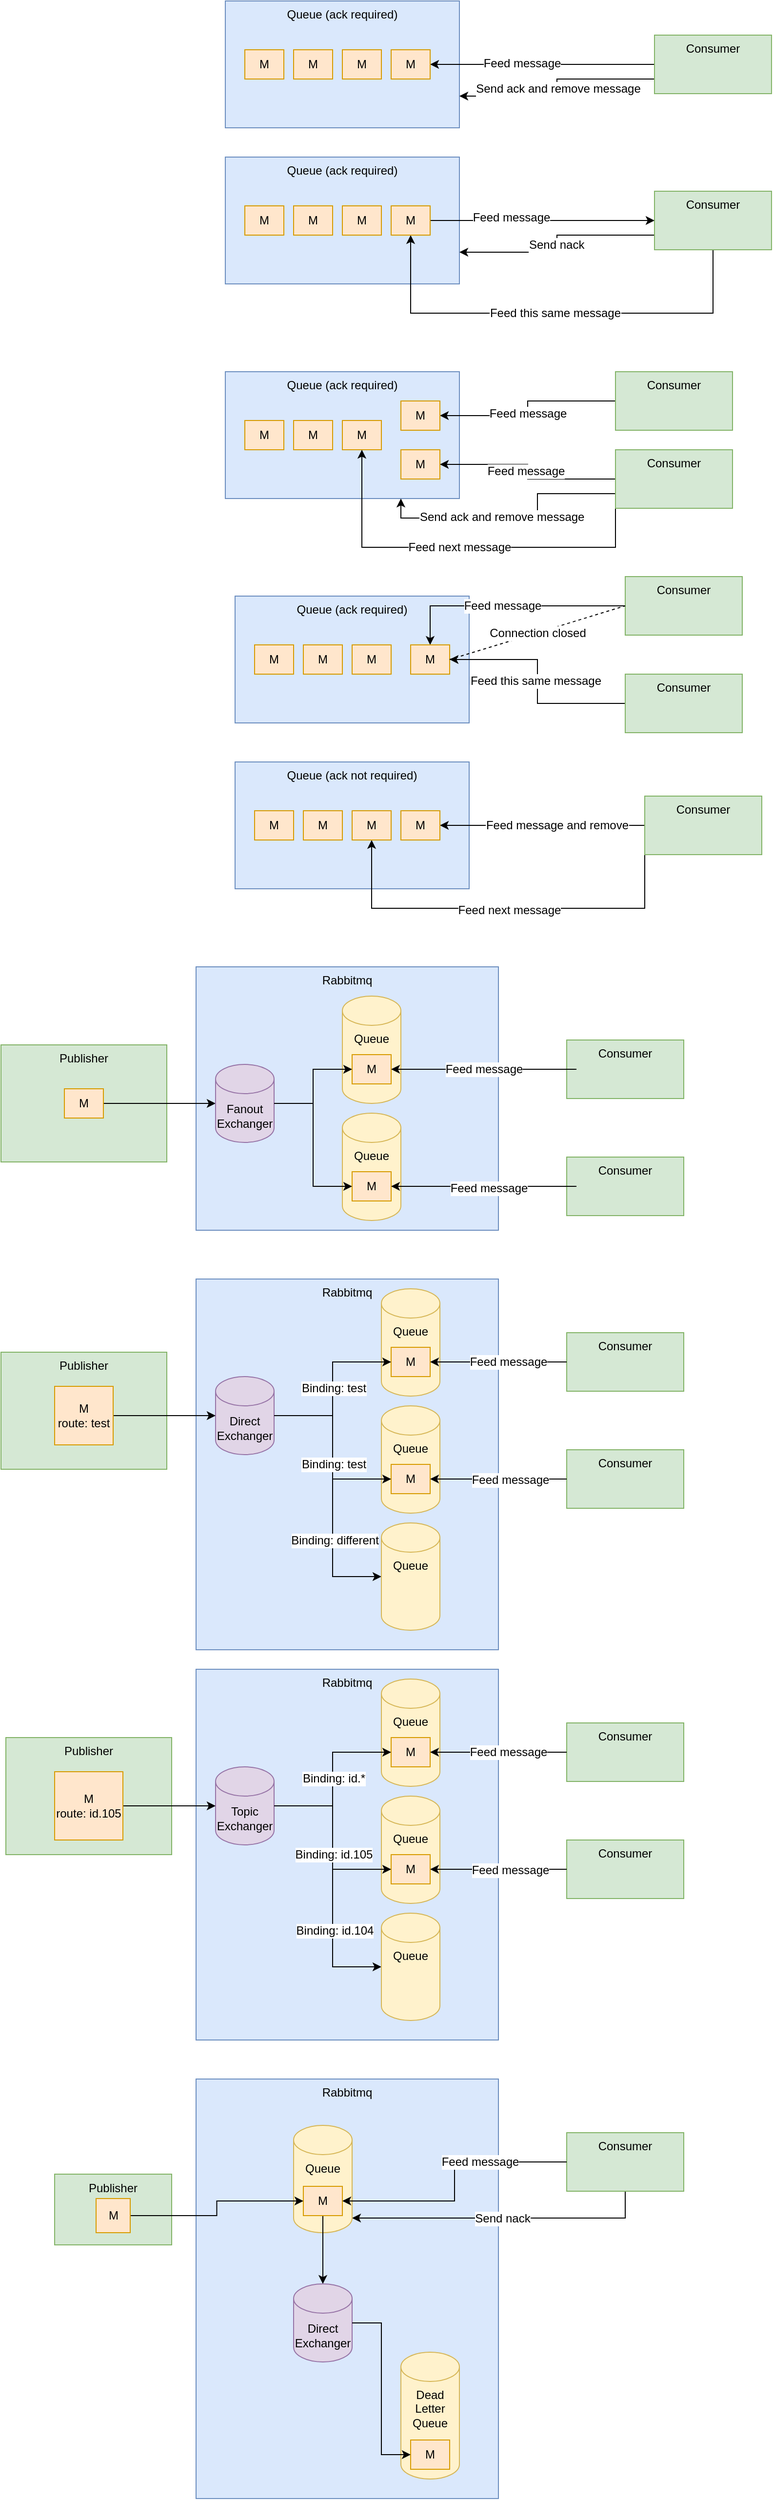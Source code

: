 <mxfile version="13.9.9" type="device"><diagram id="5FkTMjc-aPxwOxmciuyk" name="Page-1"><mxGraphModel dx="2026" dy="1464" grid="1" gridSize="10" guides="1" tooltips="1" connect="1" arrows="1" fold="1" page="1" pageScale="1" pageWidth="600" pageHeight="750" math="0" shadow="0"><root><mxCell id="0"/><mxCell id="1" parent="0"/><mxCell id="cjJmyE3ORphAdKJIZfNl-132" value="Publisher" style="rounded=0;whiteSpace=wrap;html=1;verticalAlign=top;fillColor=#d5e8d4;strokeColor=#82b366;" vertex="1" parent="1"><mxGeometry x="-210" y="810" width="170" height="120" as="geometry"/></mxCell><mxCell id="cjJmyE3ORphAdKJIZfNl-131" value="Publisher" style="rounded=0;whiteSpace=wrap;html=1;verticalAlign=top;fillColor=#d5e8d4;strokeColor=#82b366;" vertex="1" parent="1"><mxGeometry x="-210" y="1125" width="170" height="120" as="geometry"/></mxCell><mxCell id="cjJmyE3ORphAdKJIZfNl-130" value="Publisher" style="rounded=0;whiteSpace=wrap;html=1;verticalAlign=top;fillColor=#d5e8d4;strokeColor=#82b366;" vertex="1" parent="1"><mxGeometry x="-205" y="1520" width="170" height="120" as="geometry"/></mxCell><mxCell id="cjJmyE3ORphAdKJIZfNl-129" value="Publisher" style="rounded=0;whiteSpace=wrap;html=1;verticalAlign=top;fillColor=#d5e8d4;strokeColor=#82b366;" vertex="1" parent="1"><mxGeometry x="-155" y="1967.5" width="120" height="72.5" as="geometry"/></mxCell><mxCell id="WQiRzFokxwLg9mClhbha-1" value="Queue (ack required)" style="rounded=0;whiteSpace=wrap;html=1;verticalAlign=top;fillColor=#dae8fc;strokeColor=#6c8ebf;" parent="1" vertex="1"><mxGeometry x="20" y="120" width="240" height="130" as="geometry"/></mxCell><mxCell id="WQiRzFokxwLg9mClhbha-41" style="edgeStyle=orthogonalEdgeStyle;rounded=0;orthogonalLoop=1;jettySize=auto;html=1;exitX=0;exitY=0.5;exitDx=0;exitDy=0;" parent="1" source="WQiRzFokxwLg9mClhbha-2" target="WQiRzFokxwLg9mClhbha-8" edge="1"><mxGeometry relative="1" as="geometry"/></mxCell><mxCell id="WQiRzFokxwLg9mClhbha-43" value="&lt;font style=&quot;font-size: 12px&quot;&gt;Feed message&lt;/font&gt;" style="edgeLabel;html=1;align=center;verticalAlign=middle;resizable=0;points=[];" parent="WQiRzFokxwLg9mClhbha-41" vertex="1" connectable="0"><mxGeometry x="0.056" relative="1" as="geometry"><mxPoint as="offset"/></mxGeometry></mxCell><mxCell id="WQiRzFokxwLg9mClhbha-2" value="Consumer" style="rounded=0;whiteSpace=wrap;html=1;verticalAlign=top;fillColor=#d5e8d4;strokeColor=#82b366;" parent="1" vertex="1"><mxGeometry x="420" y="120" width="120" height="60" as="geometry"/></mxCell><mxCell id="WQiRzFokxwLg9mClhbha-5" value="M" style="rounded=0;whiteSpace=wrap;html=1;fillColor=#ffe6cc;strokeColor=#d79b00;" parent="1" vertex="1"><mxGeometry x="90" y="170" width="40" height="30" as="geometry"/></mxCell><mxCell id="WQiRzFokxwLg9mClhbha-6" value="M" style="rounded=0;whiteSpace=wrap;html=1;fillColor=#ffe6cc;strokeColor=#d79b00;" parent="1" vertex="1"><mxGeometry x="140" y="170" width="40" height="30" as="geometry"/></mxCell><mxCell id="WQiRzFokxwLg9mClhbha-7" value="M" style="rounded=0;whiteSpace=wrap;html=1;fillColor=#ffe6cc;strokeColor=#d79b00;" parent="1" vertex="1"><mxGeometry x="200" y="200" width="40" height="30" as="geometry"/></mxCell><mxCell id="WQiRzFokxwLg9mClhbha-8" value="M" style="rounded=0;whiteSpace=wrap;html=1;fillColor=#ffe6cc;strokeColor=#d79b00;" parent="1" vertex="1"><mxGeometry x="200" y="150" width="40" height="30" as="geometry"/></mxCell><mxCell id="WQiRzFokxwLg9mClhbha-42" style="edgeStyle=orthogonalEdgeStyle;rounded=0;orthogonalLoop=1;jettySize=auto;html=1;exitX=0;exitY=0.5;exitDx=0;exitDy=0;" parent="1" source="WQiRzFokxwLg9mClhbha-10" target="WQiRzFokxwLg9mClhbha-7" edge="1"><mxGeometry relative="1" as="geometry"/></mxCell><mxCell id="WQiRzFokxwLg9mClhbha-44" value="&lt;font style=&quot;font-size: 12px&quot;&gt;Feed message&lt;/font&gt;" style="edgeLabel;html=1;align=center;verticalAlign=middle;resizable=0;points=[];" parent="WQiRzFokxwLg9mClhbha-42" vertex="1" connectable="0"><mxGeometry x="0.005" y="2" relative="1" as="geometry"><mxPoint as="offset"/></mxGeometry></mxCell><mxCell id="WQiRzFokxwLg9mClhbha-45" style="edgeStyle=orthogonalEdgeStyle;rounded=0;orthogonalLoop=1;jettySize=auto;html=1;exitX=0;exitY=0.75;exitDx=0;exitDy=0;entryX=0.75;entryY=1;entryDx=0;entryDy=0;" parent="1" source="WQiRzFokxwLg9mClhbha-10" target="WQiRzFokxwLg9mClhbha-1" edge="1"><mxGeometry relative="1" as="geometry"/></mxCell><mxCell id="WQiRzFokxwLg9mClhbha-46" value="&lt;font style=&quot;font-size: 12px&quot;&gt;Send ack and remove message&amp;nbsp;&lt;br&gt;&lt;/font&gt;" style="edgeLabel;html=1;align=center;verticalAlign=middle;resizable=0;points=[];" parent="WQiRzFokxwLg9mClhbha-45" vertex="1" connectable="0"><mxGeometry x="0.057" y="-1" relative="1" as="geometry"><mxPoint as="offset"/></mxGeometry></mxCell><mxCell id="WQiRzFokxwLg9mClhbha-51" value="&lt;font style=&quot;font-size: 12px&quot;&gt;Feed next message&lt;/font&gt;" style="edgeStyle=orthogonalEdgeStyle;rounded=0;orthogonalLoop=1;jettySize=auto;html=1;exitX=0;exitY=1;exitDx=0;exitDy=0;entryX=0.5;entryY=1;entryDx=0;entryDy=0;" parent="1" source="WQiRzFokxwLg9mClhbha-10" target="WQiRzFokxwLg9mClhbha-6" edge="1"><mxGeometry relative="1" as="geometry"><Array as="points"><mxPoint x="420" y="300"/><mxPoint x="160" y="300"/></Array></mxGeometry></mxCell><mxCell id="WQiRzFokxwLg9mClhbha-10" value="Consumer" style="rounded=0;whiteSpace=wrap;html=1;verticalAlign=top;fillColor=#d5e8d4;strokeColor=#82b366;" parent="1" vertex="1"><mxGeometry x="420" y="200" width="120" height="60" as="geometry"/></mxCell><mxCell id="WQiRzFokxwLg9mClhbha-12" value="M" style="rounded=0;whiteSpace=wrap;html=1;fillColor=#ffe6cc;strokeColor=#d79b00;" parent="1" vertex="1"><mxGeometry x="40" y="170" width="40" height="30" as="geometry"/></mxCell><mxCell id="WQiRzFokxwLg9mClhbha-15" value="Queue (ack required)" style="rounded=0;whiteSpace=wrap;html=1;verticalAlign=top;fillColor=#dae8fc;strokeColor=#6c8ebf;" parent="1" vertex="1"><mxGeometry x="20" y="-260" width="240" height="130" as="geometry"/></mxCell><mxCell id="WQiRzFokxwLg9mClhbha-27" style="edgeStyle=orthogonalEdgeStyle;rounded=0;orthogonalLoop=1;jettySize=auto;html=1;exitX=0;exitY=0.75;exitDx=0;exitDy=0;entryX=1;entryY=0.75;entryDx=0;entryDy=0;" parent="1" source="WQiRzFokxwLg9mClhbha-17" target="WQiRzFokxwLg9mClhbha-15" edge="1"><mxGeometry relative="1" as="geometry"/></mxCell><mxCell id="WQiRzFokxwLg9mClhbha-28" value="&lt;font style=&quot;font-size: 12px&quot;&gt;Send ack and remove message&lt;/font&gt;" style="edgeLabel;html=1;align=center;verticalAlign=middle;resizable=0;points=[];" parent="WQiRzFokxwLg9mClhbha-27" vertex="1" connectable="0"><mxGeometry x="0.402" y="3" relative="1" as="geometry"><mxPoint x="35.5" y="-10.5" as="offset"/></mxGeometry></mxCell><mxCell id="WQiRzFokxwLg9mClhbha-39" style="edgeStyle=orthogonalEdgeStyle;rounded=0;orthogonalLoop=1;jettySize=auto;html=1;exitX=0;exitY=0.5;exitDx=0;exitDy=0;" parent="1" source="WQiRzFokxwLg9mClhbha-17" target="WQiRzFokxwLg9mClhbha-21" edge="1"><mxGeometry relative="1" as="geometry"/></mxCell><mxCell id="WQiRzFokxwLg9mClhbha-40" value="&lt;font style=&quot;font-size: 12px&quot;&gt;Feed message&lt;/font&gt;" style="edgeLabel;html=1;align=center;verticalAlign=middle;resizable=0;points=[];" parent="WQiRzFokxwLg9mClhbha-39" vertex="1" connectable="0"><mxGeometry x="0.183" y="-1" relative="1" as="geometry"><mxPoint as="offset"/></mxGeometry></mxCell><mxCell id="WQiRzFokxwLg9mClhbha-17" value="Consumer" style="rounded=0;whiteSpace=wrap;html=1;verticalAlign=top;fillColor=#d5e8d4;strokeColor=#82b366;" parent="1" vertex="1"><mxGeometry x="460" y="-225" width="120" height="60" as="geometry"/></mxCell><mxCell id="WQiRzFokxwLg9mClhbha-18" value="M" style="rounded=0;whiteSpace=wrap;html=1;fillColor=#ffe6cc;strokeColor=#d79b00;" parent="1" vertex="1"><mxGeometry x="90" y="-210" width="40" height="30" as="geometry"/></mxCell><mxCell id="WQiRzFokxwLg9mClhbha-19" value="M" style="rounded=0;whiteSpace=wrap;html=1;fillColor=#ffe6cc;strokeColor=#d79b00;" parent="1" vertex="1"><mxGeometry x="140" y="-210" width="40" height="30" as="geometry"/></mxCell><mxCell id="WQiRzFokxwLg9mClhbha-21" value="M" style="rounded=0;whiteSpace=wrap;html=1;fillColor=#ffe6cc;strokeColor=#d79b00;" parent="1" vertex="1"><mxGeometry x="190" y="-210" width="40" height="30" as="geometry"/></mxCell><mxCell id="WQiRzFokxwLg9mClhbha-22" value="M" style="rounded=0;whiteSpace=wrap;html=1;fillColor=#ffe6cc;strokeColor=#d79b00;" parent="1" vertex="1"><mxGeometry x="40" y="-210" width="40" height="30" as="geometry"/></mxCell><mxCell id="WQiRzFokxwLg9mClhbha-29" value="Queue (ack not required)" style="rounded=0;whiteSpace=wrap;html=1;verticalAlign=top;fillColor=#dae8fc;strokeColor=#6c8ebf;" parent="1" vertex="1"><mxGeometry x="30" y="520" width="240" height="130" as="geometry"/></mxCell><mxCell id="WQiRzFokxwLg9mClhbha-47" style="edgeStyle=orthogonalEdgeStyle;rounded=0;orthogonalLoop=1;jettySize=auto;html=1;exitX=0;exitY=0.5;exitDx=0;exitDy=0;" parent="1" source="WQiRzFokxwLg9mClhbha-32" target="WQiRzFokxwLg9mClhbha-37" edge="1"><mxGeometry relative="1" as="geometry"/></mxCell><mxCell id="WQiRzFokxwLg9mClhbha-48" value="&lt;font style=&quot;font-size: 12px&quot;&gt;Feed message and remove&lt;/font&gt;" style="edgeLabel;html=1;align=center;verticalAlign=middle;resizable=0;points=[];" parent="WQiRzFokxwLg9mClhbha-47" vertex="1" connectable="0"><mxGeometry x="0.25" y="-1" relative="1" as="geometry"><mxPoint x="41" y="1" as="offset"/></mxGeometry></mxCell><mxCell id="WQiRzFokxwLg9mClhbha-49" style="edgeStyle=orthogonalEdgeStyle;rounded=0;orthogonalLoop=1;jettySize=auto;html=1;exitX=0;exitY=0.75;exitDx=0;exitDy=0;entryX=0.5;entryY=1;entryDx=0;entryDy=0;" parent="1" source="WQiRzFokxwLg9mClhbha-32" target="WQiRzFokxwLg9mClhbha-34" edge="1"><mxGeometry relative="1" as="geometry"><Array as="points"><mxPoint x="450" y="670"/><mxPoint x="170" y="670"/></Array></mxGeometry></mxCell><mxCell id="WQiRzFokxwLg9mClhbha-50" value="&lt;font style=&quot;font-size: 12px&quot;&gt;Feed next message&lt;/font&gt;" style="edgeLabel;html=1;align=center;verticalAlign=middle;resizable=0;points=[];" parent="WQiRzFokxwLg9mClhbha-49" vertex="1" connectable="0"><mxGeometry x="0.279" y="2" relative="1" as="geometry"><mxPoint x="59" as="offset"/></mxGeometry></mxCell><mxCell id="WQiRzFokxwLg9mClhbha-32" value="Consumer" style="rounded=0;whiteSpace=wrap;html=1;verticalAlign=top;fillColor=#d5e8d4;strokeColor=#82b366;" parent="1" vertex="1"><mxGeometry x="450" y="555" width="120" height="60" as="geometry"/></mxCell><mxCell id="WQiRzFokxwLg9mClhbha-33" value="M" style="rounded=0;whiteSpace=wrap;html=1;fillColor=#ffe6cc;strokeColor=#d79b00;" parent="1" vertex="1"><mxGeometry x="100" y="570" width="40" height="30" as="geometry"/></mxCell><mxCell id="WQiRzFokxwLg9mClhbha-34" value="M" style="rounded=0;whiteSpace=wrap;html=1;fillColor=#ffe6cc;strokeColor=#d79b00;" parent="1" vertex="1"><mxGeometry x="150" y="570" width="40" height="30" as="geometry"/></mxCell><mxCell id="WQiRzFokxwLg9mClhbha-37" value="M" style="rounded=0;whiteSpace=wrap;html=1;fillColor=#ffe6cc;strokeColor=#d79b00;" parent="1" vertex="1"><mxGeometry x="200" y="570" width="40" height="30" as="geometry"/></mxCell><mxCell id="WQiRzFokxwLg9mClhbha-38" value="M" style="rounded=0;whiteSpace=wrap;html=1;fillColor=#ffe6cc;strokeColor=#d79b00;" parent="1" vertex="1"><mxGeometry x="50" y="570" width="40" height="30" as="geometry"/></mxCell><mxCell id="WQiRzFokxwLg9mClhbha-52" value="Queue (ack required)" style="rounded=0;whiteSpace=wrap;html=1;verticalAlign=top;fillColor=#dae8fc;strokeColor=#6c8ebf;" parent="1" vertex="1"><mxGeometry x="20" y="-100" width="240" height="130" as="geometry"/></mxCell><mxCell id="WQiRzFokxwLg9mClhbha-53" style="edgeStyle=orthogonalEdgeStyle;rounded=0;orthogonalLoop=1;jettySize=auto;html=1;exitX=0;exitY=0.75;exitDx=0;exitDy=0;entryX=1;entryY=0.75;entryDx=0;entryDy=0;" parent="1" source="WQiRzFokxwLg9mClhbha-55" target="WQiRzFokxwLg9mClhbha-52" edge="1"><mxGeometry relative="1" as="geometry"/></mxCell><mxCell id="WQiRzFokxwLg9mClhbha-54" value="&lt;font style=&quot;font-size: 12px&quot;&gt;Send nack&amp;nbsp;&lt;/font&gt;" style="edgeLabel;html=1;align=center;verticalAlign=middle;resizable=0;points=[];" parent="WQiRzFokxwLg9mClhbha-53" vertex="1" connectable="0"><mxGeometry x="0.402" y="3" relative="1" as="geometry"><mxPoint x="35.5" y="-10.5" as="offset"/></mxGeometry></mxCell><mxCell id="WQiRzFokxwLg9mClhbha-63" value="&lt;span style=&quot;font-size: 12px&quot;&gt;Feed this same message&lt;/span&gt;" style="edgeStyle=orthogonalEdgeStyle;rounded=0;orthogonalLoop=1;jettySize=auto;html=1;exitX=0.5;exitY=1;exitDx=0;exitDy=0;entryX=0.5;entryY=1;entryDx=0;entryDy=0;" parent="1" source="WQiRzFokxwLg9mClhbha-55" target="WQiRzFokxwLg9mClhbha-60" edge="1"><mxGeometry relative="1" as="geometry"><Array as="points"><mxPoint x="520" y="60"/><mxPoint x="210" y="60"/></Array></mxGeometry></mxCell><mxCell id="WQiRzFokxwLg9mClhbha-55" value="Consumer" style="rounded=0;whiteSpace=wrap;html=1;verticalAlign=top;fillColor=#d5e8d4;strokeColor=#82b366;" parent="1" vertex="1"><mxGeometry x="460" y="-65" width="120" height="60" as="geometry"/></mxCell><mxCell id="WQiRzFokxwLg9mClhbha-56" value="M" style="rounded=0;whiteSpace=wrap;html=1;fillColor=#ffe6cc;strokeColor=#d79b00;" parent="1" vertex="1"><mxGeometry x="90" y="-50" width="40" height="30" as="geometry"/></mxCell><mxCell id="WQiRzFokxwLg9mClhbha-57" value="M" style="rounded=0;whiteSpace=wrap;html=1;fillColor=#ffe6cc;strokeColor=#d79b00;" parent="1" vertex="1"><mxGeometry x="140" y="-50" width="40" height="30" as="geometry"/></mxCell><mxCell id="WQiRzFokxwLg9mClhbha-58" style="edgeStyle=orthogonalEdgeStyle;rounded=0;orthogonalLoop=1;jettySize=auto;html=1;exitX=1;exitY=0.5;exitDx=0;exitDy=0;" parent="1" source="WQiRzFokxwLg9mClhbha-60" target="WQiRzFokxwLg9mClhbha-55" edge="1"><mxGeometry relative="1" as="geometry"/></mxCell><mxCell id="WQiRzFokxwLg9mClhbha-59" value="&lt;font style=&quot;font-size: 12px&quot;&gt;Feed message&lt;/font&gt;" style="edgeLabel;html=1;align=center;verticalAlign=middle;resizable=0;points=[];" parent="WQiRzFokxwLg9mClhbha-58" vertex="1" connectable="0"><mxGeometry x="-0.282" y="3" relative="1" as="geometry"><mxPoint as="offset"/></mxGeometry></mxCell><mxCell id="WQiRzFokxwLg9mClhbha-60" value="M" style="rounded=0;whiteSpace=wrap;html=1;fillColor=#ffe6cc;strokeColor=#d79b00;" parent="1" vertex="1"><mxGeometry x="190" y="-50" width="40" height="30" as="geometry"/></mxCell><mxCell id="WQiRzFokxwLg9mClhbha-61" value="M" style="rounded=0;whiteSpace=wrap;html=1;fillColor=#ffe6cc;strokeColor=#d79b00;" parent="1" vertex="1"><mxGeometry x="40" y="-50" width="40" height="30" as="geometry"/></mxCell><mxCell id="cjJmyE3ORphAdKJIZfNl-1" value="Queue (ack required)" style="rounded=0;whiteSpace=wrap;html=1;verticalAlign=top;fillColor=#dae8fc;strokeColor=#6c8ebf;" vertex="1" parent="1"><mxGeometry x="30" y="350" width="240" height="130" as="geometry"/></mxCell><mxCell id="cjJmyE3ORphAdKJIZfNl-2" style="edgeStyle=orthogonalEdgeStyle;rounded=0;orthogonalLoop=1;jettySize=auto;html=1;exitX=0;exitY=0.5;exitDx=0;exitDy=0;" edge="1" source="cjJmyE3ORphAdKJIZfNl-4" target="cjJmyE3ORphAdKJIZfNl-8" parent="1"><mxGeometry relative="1" as="geometry"/></mxCell><mxCell id="cjJmyE3ORphAdKJIZfNl-3" value="&lt;font style=&quot;font-size: 12px&quot;&gt;Feed message&lt;/font&gt;" style="edgeLabel;html=1;align=center;verticalAlign=middle;resizable=0;points=[];" vertex="1" connectable="0" parent="cjJmyE3ORphAdKJIZfNl-2"><mxGeometry x="0.056" relative="1" as="geometry"><mxPoint as="offset"/></mxGeometry></mxCell><mxCell id="cjJmyE3ORphAdKJIZfNl-4" value="Consumer" style="rounded=0;whiteSpace=wrap;html=1;verticalAlign=top;fillColor=#d5e8d4;strokeColor=#82b366;" vertex="1" parent="1"><mxGeometry x="430" y="330" width="120" height="60" as="geometry"/></mxCell><mxCell id="cjJmyE3ORphAdKJIZfNl-5" value="M" style="rounded=0;whiteSpace=wrap;html=1;fillColor=#ffe6cc;strokeColor=#d79b00;" vertex="1" parent="1"><mxGeometry x="100" y="400" width="40" height="30" as="geometry"/></mxCell><mxCell id="cjJmyE3ORphAdKJIZfNl-6" value="M" style="rounded=0;whiteSpace=wrap;html=1;fillColor=#ffe6cc;strokeColor=#d79b00;" vertex="1" parent="1"><mxGeometry x="150" y="400" width="40" height="30" as="geometry"/></mxCell><mxCell id="cjJmyE3ORphAdKJIZfNl-8" value="M" style="rounded=0;whiteSpace=wrap;html=1;fillColor=#ffe6cc;strokeColor=#d79b00;" vertex="1" parent="1"><mxGeometry x="210" y="400" width="40" height="30" as="geometry"/></mxCell><mxCell id="cjJmyE3ORphAdKJIZfNl-9" style="edgeStyle=orthogonalEdgeStyle;rounded=0;orthogonalLoop=1;jettySize=auto;html=1;exitX=0;exitY=0.5;exitDx=0;exitDy=0;entryX=1;entryY=0.5;entryDx=0;entryDy=0;" edge="1" source="cjJmyE3ORphAdKJIZfNl-14" target="cjJmyE3ORphAdKJIZfNl-8" parent="1"><mxGeometry relative="1" as="geometry"><mxPoint x="250" y="445" as="targetPoint"/></mxGeometry></mxCell><mxCell id="cjJmyE3ORphAdKJIZfNl-10" value="&lt;font style=&quot;font-size: 12px&quot;&gt;Feed this same message&lt;/font&gt;" style="edgeLabel;html=1;align=center;verticalAlign=middle;resizable=0;points=[];" vertex="1" connectable="0" parent="cjJmyE3ORphAdKJIZfNl-9"><mxGeometry x="0.005" y="2" relative="1" as="geometry"><mxPoint as="offset"/></mxGeometry></mxCell><mxCell id="cjJmyE3ORphAdKJIZfNl-14" value="Consumer" style="rounded=0;whiteSpace=wrap;html=1;verticalAlign=top;fillColor=#d5e8d4;strokeColor=#82b366;" vertex="1" parent="1"><mxGeometry x="430" y="430" width="120" height="60" as="geometry"/></mxCell><mxCell id="cjJmyE3ORphAdKJIZfNl-15" value="M" style="rounded=0;whiteSpace=wrap;html=1;fillColor=#ffe6cc;strokeColor=#d79b00;" vertex="1" parent="1"><mxGeometry x="50" y="400" width="40" height="30" as="geometry"/></mxCell><mxCell id="cjJmyE3ORphAdKJIZfNl-16" value="&lt;font style=&quot;font-size: 12px&quot;&gt;Connection closed&lt;/font&gt;" style="endArrow=none;dashed=1;html=1;exitX=1;exitY=0.5;exitDx=0;exitDy=0;entryX=0;entryY=0.5;entryDx=0;entryDy=0;" edge="1" parent="1" source="cjJmyE3ORphAdKJIZfNl-8" target="cjJmyE3ORphAdKJIZfNl-4"><mxGeometry width="50" height="50" relative="1" as="geometry"><mxPoint x="400" y="510" as="sourcePoint"/><mxPoint x="450" y="460" as="targetPoint"/></mxGeometry></mxCell><mxCell id="cjJmyE3ORphAdKJIZfNl-17" value="Rabbitmq" style="rounded=0;whiteSpace=wrap;html=1;verticalAlign=top;fillColor=#dae8fc;strokeColor=#6c8ebf;" vertex="1" parent="1"><mxGeometry x="-10" y="730" width="310" height="270" as="geometry"/></mxCell><mxCell id="cjJmyE3ORphAdKJIZfNl-20" value="Consumer" style="rounded=0;whiteSpace=wrap;html=1;verticalAlign=top;fillColor=#d5e8d4;strokeColor=#82b366;" vertex="1" parent="1"><mxGeometry x="370" y="805" width="120" height="60" as="geometry"/></mxCell><mxCell id="cjJmyE3ORphAdKJIZfNl-30" value="Consumer" style="rounded=0;whiteSpace=wrap;html=1;verticalAlign=top;fillColor=#d5e8d4;strokeColor=#82b366;" vertex="1" parent="1"><mxGeometry x="370" y="925" width="120" height="60" as="geometry"/></mxCell><mxCell id="cjJmyE3ORphAdKJIZfNl-33" style="edgeStyle=orthogonalEdgeStyle;rounded=0;orthogonalLoop=1;jettySize=auto;html=1;exitX=1;exitY=0.5;exitDx=0;exitDy=0;" edge="1" parent="1" source="cjJmyE3ORphAdKJIZfNl-31" target="cjJmyE3ORphAdKJIZfNl-32"><mxGeometry relative="1" as="geometry"/></mxCell><mxCell id="cjJmyE3ORphAdKJIZfNl-31" value="M" style="rounded=0;whiteSpace=wrap;html=1;fillColor=#ffe6cc;strokeColor=#d79b00;" vertex="1" parent="1"><mxGeometry x="-145" y="855" width="40" height="30" as="geometry"/></mxCell><mxCell id="cjJmyE3ORphAdKJIZfNl-32" value="Fanout Exchanger" style="shape=cylinder3;whiteSpace=wrap;html=1;boundedLbl=1;backgroundOutline=1;size=15;fillColor=#e1d5e7;strokeColor=#9673a6;" vertex="1" parent="1"><mxGeometry x="10" y="830" width="60" height="80" as="geometry"/></mxCell><mxCell id="cjJmyE3ORphAdKJIZfNl-34" value="Queue" style="shape=cylinder3;whiteSpace=wrap;html=1;boundedLbl=1;backgroundOutline=1;size=15;verticalAlign=top;fillColor=#fff2cc;strokeColor=#d6b656;" vertex="1" parent="1"><mxGeometry x="140" y="760" width="60" height="110" as="geometry"/></mxCell><mxCell id="cjJmyE3ORphAdKJIZfNl-21" value="M" style="rounded=0;whiteSpace=wrap;html=1;fillColor=#ffe6cc;strokeColor=#d79b00;" vertex="1" parent="1"><mxGeometry x="150" y="820" width="40" height="30" as="geometry"/></mxCell><mxCell id="cjJmyE3ORphAdKJIZfNl-18" style="edgeStyle=orthogonalEdgeStyle;rounded=0;orthogonalLoop=1;jettySize=auto;html=1;exitX=0;exitY=0.5;exitDx=0;exitDy=0;entryX=1;entryY=0.5;entryDx=0;entryDy=0;" edge="1" source="cjJmyE3ORphAdKJIZfNl-20" target="cjJmyE3ORphAdKJIZfNl-21" parent="1"><mxGeometry relative="1" as="geometry"><mxPoint x="260" y="785" as="targetPoint"/><Array as="points"><mxPoint x="380" y="835"/></Array></mxGeometry></mxCell><mxCell id="cjJmyE3ORphAdKJIZfNl-19" value="&lt;font style=&quot;font-size: 12px&quot;&gt;Feed message&lt;/font&gt;" style="edgeLabel;html=1;align=center;verticalAlign=middle;resizable=0;points=[];" vertex="1" connectable="0" parent="cjJmyE3ORphAdKJIZfNl-18"><mxGeometry x="0.056" relative="1" as="geometry"><mxPoint as="offset"/></mxGeometry></mxCell><mxCell id="cjJmyE3ORphAdKJIZfNl-35" value="Queue" style="shape=cylinder3;whiteSpace=wrap;html=1;boundedLbl=1;backgroundOutline=1;size=15;verticalAlign=top;fillColor=#fff2cc;strokeColor=#d6b656;" vertex="1" parent="1"><mxGeometry x="140" y="880" width="60" height="110" as="geometry"/></mxCell><mxCell id="cjJmyE3ORphAdKJIZfNl-36" value="M" style="rounded=0;whiteSpace=wrap;html=1;fillColor=#ffe6cc;strokeColor=#d79b00;" vertex="1" parent="1"><mxGeometry x="150" y="940" width="40" height="30" as="geometry"/></mxCell><mxCell id="cjJmyE3ORphAdKJIZfNl-25" style="edgeStyle=orthogonalEdgeStyle;rounded=0;orthogonalLoop=1;jettySize=auto;html=1;exitX=0;exitY=0.5;exitDx=0;exitDy=0;entryX=1;entryY=0.5;entryDx=0;entryDy=0;" edge="1" source="cjJmyE3ORphAdKJIZfNl-30" target="cjJmyE3ORphAdKJIZfNl-36" parent="1"><mxGeometry relative="1" as="geometry"><mxPoint x="380" y="950" as="targetPoint"/><Array as="points"><mxPoint x="380" y="955"/></Array></mxGeometry></mxCell><mxCell id="cjJmyE3ORphAdKJIZfNl-26" value="&lt;font style=&quot;font-size: 12px&quot;&gt;Feed message&lt;/font&gt;" style="edgeLabel;html=1;align=center;verticalAlign=middle;resizable=0;points=[];" vertex="1" connectable="0" parent="cjJmyE3ORphAdKJIZfNl-25"><mxGeometry x="0.005" y="2" relative="1" as="geometry"><mxPoint as="offset"/></mxGeometry></mxCell><mxCell id="cjJmyE3ORphAdKJIZfNl-37" style="edgeStyle=orthogonalEdgeStyle;rounded=0;orthogonalLoop=1;jettySize=auto;html=1;exitX=1;exitY=0.5;exitDx=0;exitDy=0;exitPerimeter=0;entryX=0;entryY=0.5;entryDx=0;entryDy=0;" edge="1" parent="1" source="cjJmyE3ORphAdKJIZfNl-32" target="cjJmyE3ORphAdKJIZfNl-21"><mxGeometry relative="1" as="geometry"/></mxCell><mxCell id="cjJmyE3ORphAdKJIZfNl-38" style="edgeStyle=orthogonalEdgeStyle;rounded=0;orthogonalLoop=1;jettySize=auto;html=1;exitX=1;exitY=0.5;exitDx=0;exitDy=0;exitPerimeter=0;entryX=0;entryY=0.5;entryDx=0;entryDy=0;" edge="1" parent="1" source="cjJmyE3ORphAdKJIZfNl-32" target="cjJmyE3ORphAdKJIZfNl-36"><mxGeometry relative="1" as="geometry"/></mxCell><mxCell id="cjJmyE3ORphAdKJIZfNl-41" value="Rabbitmq" style="rounded=0;whiteSpace=wrap;html=1;verticalAlign=top;fillColor=#dae8fc;strokeColor=#6c8ebf;" vertex="1" parent="1"><mxGeometry x="-10" y="1050" width="310" height="380" as="geometry"/></mxCell><mxCell id="cjJmyE3ORphAdKJIZfNl-42" value="Consumer" style="rounded=0;whiteSpace=wrap;html=1;verticalAlign=top;fillColor=#d5e8d4;strokeColor=#82b366;" vertex="1" parent="1"><mxGeometry x="370" y="1105" width="120" height="60" as="geometry"/></mxCell><mxCell id="cjJmyE3ORphAdKJIZfNl-43" value="Consumer" style="rounded=0;whiteSpace=wrap;html=1;verticalAlign=top;fillColor=#d5e8d4;strokeColor=#82b366;" vertex="1" parent="1"><mxGeometry x="370" y="1225" width="120" height="60" as="geometry"/></mxCell><mxCell id="cjJmyE3ORphAdKJIZfNl-64" style="edgeStyle=orthogonalEdgeStyle;rounded=0;orthogonalLoop=1;jettySize=auto;html=1;exitX=1;exitY=0.5;exitDx=0;exitDy=0;exitPerimeter=0;entryX=0;entryY=0.5;entryDx=0;entryDy=0;entryPerimeter=0;" edge="1" parent="1" source="cjJmyE3ORphAdKJIZfNl-46" target="cjJmyE3ORphAdKJIZfNl-61"><mxGeometry relative="1" as="geometry"><Array as="points"><mxPoint x="130" y="1190"/><mxPoint x="130" y="1355"/></Array></mxGeometry></mxCell><mxCell id="cjJmyE3ORphAdKJIZfNl-65" value="&lt;font style=&quot;font-size: 12px&quot;&gt;Binding: different&lt;/font&gt;" style="edgeLabel;html=1;align=center;verticalAlign=middle;resizable=0;points=[];" vertex="1" connectable="0" parent="cjJmyE3ORphAdKJIZfNl-64"><mxGeometry x="0.367" y="2" relative="1" as="geometry"><mxPoint as="offset"/></mxGeometry></mxCell><mxCell id="cjJmyE3ORphAdKJIZfNl-46" value="Direct Exchanger" style="shape=cylinder3;whiteSpace=wrap;html=1;boundedLbl=1;backgroundOutline=1;size=15;fillColor=#e1d5e7;strokeColor=#9673a6;" vertex="1" parent="1"><mxGeometry x="10" y="1150" width="60" height="80" as="geometry"/></mxCell><mxCell id="cjJmyE3ORphAdKJIZfNl-47" value="Queue" style="shape=cylinder3;whiteSpace=wrap;html=1;boundedLbl=1;backgroundOutline=1;size=15;verticalAlign=top;fillColor=#fff2cc;strokeColor=#d6b656;" vertex="1" parent="1"><mxGeometry x="180" y="1060" width="60" height="110" as="geometry"/></mxCell><mxCell id="cjJmyE3ORphAdKJIZfNl-48" value="M" style="rounded=0;whiteSpace=wrap;html=1;fillColor=#ffe6cc;strokeColor=#d79b00;" vertex="1" parent="1"><mxGeometry x="190" y="1120" width="40" height="30" as="geometry"/></mxCell><mxCell id="cjJmyE3ORphAdKJIZfNl-51" value="Queue" style="shape=cylinder3;whiteSpace=wrap;html=1;boundedLbl=1;backgroundOutline=1;size=15;verticalAlign=top;fillColor=#fff2cc;strokeColor=#d6b656;" vertex="1" parent="1"><mxGeometry x="180" y="1180" width="60" height="110" as="geometry"/></mxCell><mxCell id="cjJmyE3ORphAdKJIZfNl-52" value="M" style="rounded=0;whiteSpace=wrap;html=1;fillColor=#ffe6cc;strokeColor=#d79b00;" vertex="1" parent="1"><mxGeometry x="190" y="1240" width="40" height="30" as="geometry"/></mxCell><mxCell id="cjJmyE3ORphAdKJIZfNl-55" style="edgeStyle=orthogonalEdgeStyle;rounded=0;orthogonalLoop=1;jettySize=auto;html=1;exitX=1;exitY=0.5;exitDx=0;exitDy=0;exitPerimeter=0;entryX=0;entryY=0.5;entryDx=0;entryDy=0;" edge="1" source="cjJmyE3ORphAdKJIZfNl-46" target="cjJmyE3ORphAdKJIZfNl-48" parent="1"><mxGeometry relative="1" as="geometry"/></mxCell><mxCell id="cjJmyE3ORphAdKJIZfNl-59" value="&lt;font style=&quot;font-size: 12px&quot;&gt;Binding: test&lt;/font&gt;" style="edgeLabel;html=1;align=center;verticalAlign=middle;resizable=0;points=[];" vertex="1" connectable="0" parent="cjJmyE3ORphAdKJIZfNl-55"><mxGeometry x="0.009" y="-1" relative="1" as="geometry"><mxPoint as="offset"/></mxGeometry></mxCell><mxCell id="cjJmyE3ORphAdKJIZfNl-56" style="edgeStyle=orthogonalEdgeStyle;rounded=0;orthogonalLoop=1;jettySize=auto;html=1;exitX=1;exitY=0.5;exitDx=0;exitDy=0;exitPerimeter=0;entryX=0;entryY=0.5;entryDx=0;entryDy=0;" edge="1" source="cjJmyE3ORphAdKJIZfNl-46" target="cjJmyE3ORphAdKJIZfNl-52" parent="1"><mxGeometry relative="1" as="geometry"/></mxCell><mxCell id="cjJmyE3ORphAdKJIZfNl-60" value="&lt;font style=&quot;font-size: 12px&quot;&gt;Binding: test&lt;/font&gt;" style="edgeLabel;html=1;align=center;verticalAlign=middle;resizable=0;points=[];" vertex="1" connectable="0" parent="cjJmyE3ORphAdKJIZfNl-56"><mxGeometry x="0.188" y="1" relative="1" as="geometry"><mxPoint as="offset"/></mxGeometry></mxCell><mxCell id="cjJmyE3ORphAdKJIZfNl-58" style="edgeStyle=orthogonalEdgeStyle;rounded=0;orthogonalLoop=1;jettySize=auto;html=1;exitX=1;exitY=0.5;exitDx=0;exitDy=0;entryX=0;entryY=0.5;entryDx=0;entryDy=0;entryPerimeter=0;" edge="1" parent="1" source="cjJmyE3ORphAdKJIZfNl-57" target="cjJmyE3ORphAdKJIZfNl-46"><mxGeometry relative="1" as="geometry"/></mxCell><mxCell id="cjJmyE3ORphAdKJIZfNl-57" value="M&lt;br&gt;route: test" style="whiteSpace=wrap;html=1;aspect=fixed;fillColor=#ffe6cc;strokeColor=#d79b00;" vertex="1" parent="1"><mxGeometry x="-155" y="1160" width="60" height="60" as="geometry"/></mxCell><mxCell id="cjJmyE3ORphAdKJIZfNl-61" value="Queue" style="shape=cylinder3;whiteSpace=wrap;html=1;boundedLbl=1;backgroundOutline=1;size=15;verticalAlign=top;fillColor=#fff2cc;strokeColor=#d6b656;" vertex="1" parent="1"><mxGeometry x="180" y="1300" width="60" height="110" as="geometry"/></mxCell><mxCell id="cjJmyE3ORphAdKJIZfNl-68" style="edgeStyle=orthogonalEdgeStyle;rounded=0;orthogonalLoop=1;jettySize=auto;html=1;exitX=0;exitY=0.5;exitDx=0;exitDy=0;" edge="1" parent="1" source="cjJmyE3ORphAdKJIZfNl-42" target="cjJmyE3ORphAdKJIZfNl-48"><mxGeometry relative="1" as="geometry"/></mxCell><mxCell id="cjJmyE3ORphAdKJIZfNl-69" value="&lt;span style=&quot;font-size: 12px&quot;&gt;Feed message&lt;/span&gt;" style="edgeLabel;html=1;align=center;verticalAlign=middle;resizable=0;points=[];" vertex="1" connectable="0" parent="cjJmyE3ORphAdKJIZfNl-68"><mxGeometry x="-0.543" y="4" relative="1" as="geometry"><mxPoint x="-28" y="-4" as="offset"/></mxGeometry></mxCell><mxCell id="cjJmyE3ORphAdKJIZfNl-67" style="edgeStyle=orthogonalEdgeStyle;rounded=0;orthogonalLoop=1;jettySize=auto;html=1;exitX=0;exitY=0.5;exitDx=0;exitDy=0;entryX=1;entryY=0.5;entryDx=0;entryDy=0;" edge="1" parent="1" source="cjJmyE3ORphAdKJIZfNl-43" target="cjJmyE3ORphAdKJIZfNl-52"><mxGeometry relative="1" as="geometry"/></mxCell><mxCell id="cjJmyE3ORphAdKJIZfNl-70" value="&lt;span style=&quot;font-size: 12px&quot;&gt;Feed message&lt;/span&gt;" style="edgeLabel;html=1;align=center;verticalAlign=middle;resizable=0;points=[];" vertex="1" connectable="0" parent="cjJmyE3ORphAdKJIZfNl-67"><mxGeometry x="-0.171" y="1" relative="1" as="geometry"><mxPoint as="offset"/></mxGeometry></mxCell><mxCell id="cjJmyE3ORphAdKJIZfNl-74" value="Rabbitmq" style="rounded=0;whiteSpace=wrap;html=1;verticalAlign=top;fillColor=#dae8fc;strokeColor=#6c8ebf;" vertex="1" parent="1"><mxGeometry x="-10" y="1450" width="310" height="380" as="geometry"/></mxCell><mxCell id="cjJmyE3ORphAdKJIZfNl-75" value="Consumer" style="rounded=0;whiteSpace=wrap;html=1;verticalAlign=top;fillColor=#d5e8d4;strokeColor=#82b366;" vertex="1" parent="1"><mxGeometry x="370" y="1505" width="120" height="60" as="geometry"/></mxCell><mxCell id="cjJmyE3ORphAdKJIZfNl-76" value="Consumer" style="rounded=0;whiteSpace=wrap;html=1;verticalAlign=top;fillColor=#d5e8d4;strokeColor=#82b366;" vertex="1" parent="1"><mxGeometry x="370" y="1625" width="120" height="60" as="geometry"/></mxCell><mxCell id="cjJmyE3ORphAdKJIZfNl-77" style="edgeStyle=orthogonalEdgeStyle;rounded=0;orthogonalLoop=1;jettySize=auto;html=1;exitX=1;exitY=0.5;exitDx=0;exitDy=0;exitPerimeter=0;entryX=0;entryY=0.5;entryDx=0;entryDy=0;entryPerimeter=0;" edge="1" source="cjJmyE3ORphAdKJIZfNl-79" target="cjJmyE3ORphAdKJIZfNl-90" parent="1"><mxGeometry relative="1" as="geometry"><Array as="points"><mxPoint x="130" y="1590"/><mxPoint x="130" y="1755"/></Array></mxGeometry></mxCell><mxCell id="cjJmyE3ORphAdKJIZfNl-78" value="&lt;font style=&quot;font-size: 12px&quot;&gt;Binding: id.104&lt;/font&gt;" style="edgeLabel;html=1;align=center;verticalAlign=middle;resizable=0;points=[];" vertex="1" connectable="0" parent="cjJmyE3ORphAdKJIZfNl-77"><mxGeometry x="0.367" y="2" relative="1" as="geometry"><mxPoint as="offset"/></mxGeometry></mxCell><mxCell id="cjJmyE3ORphAdKJIZfNl-79" value="Topic Exchanger" style="shape=cylinder3;whiteSpace=wrap;html=1;boundedLbl=1;backgroundOutline=1;size=15;fillColor=#e1d5e7;strokeColor=#9673a6;" vertex="1" parent="1"><mxGeometry x="10" y="1550" width="60" height="80" as="geometry"/></mxCell><mxCell id="cjJmyE3ORphAdKJIZfNl-80" value="Queue" style="shape=cylinder3;whiteSpace=wrap;html=1;boundedLbl=1;backgroundOutline=1;size=15;verticalAlign=top;fillColor=#fff2cc;strokeColor=#d6b656;" vertex="1" parent="1"><mxGeometry x="180" y="1460" width="60" height="110" as="geometry"/></mxCell><mxCell id="cjJmyE3ORphAdKJIZfNl-81" value="M" style="rounded=0;whiteSpace=wrap;html=1;fillColor=#ffe6cc;strokeColor=#d79b00;" vertex="1" parent="1"><mxGeometry x="190" y="1520" width="40" height="30" as="geometry"/></mxCell><mxCell id="cjJmyE3ORphAdKJIZfNl-82" value="Queue" style="shape=cylinder3;whiteSpace=wrap;html=1;boundedLbl=1;backgroundOutline=1;size=15;verticalAlign=top;fillColor=#fff2cc;strokeColor=#d6b656;" vertex="1" parent="1"><mxGeometry x="180" y="1580" width="60" height="110" as="geometry"/></mxCell><mxCell id="cjJmyE3ORphAdKJIZfNl-83" value="M" style="rounded=0;whiteSpace=wrap;html=1;fillColor=#ffe6cc;strokeColor=#d79b00;" vertex="1" parent="1"><mxGeometry x="190" y="1640" width="40" height="30" as="geometry"/></mxCell><mxCell id="cjJmyE3ORphAdKJIZfNl-84" style="edgeStyle=orthogonalEdgeStyle;rounded=0;orthogonalLoop=1;jettySize=auto;html=1;exitX=1;exitY=0.5;exitDx=0;exitDy=0;exitPerimeter=0;entryX=0;entryY=0.5;entryDx=0;entryDy=0;" edge="1" source="cjJmyE3ORphAdKJIZfNl-79" target="cjJmyE3ORphAdKJIZfNl-81" parent="1"><mxGeometry relative="1" as="geometry"/></mxCell><mxCell id="cjJmyE3ORphAdKJIZfNl-85" value="&lt;font style=&quot;font-size: 12px&quot;&gt;Binding: id.*&lt;/font&gt;" style="edgeLabel;html=1;align=center;verticalAlign=middle;resizable=0;points=[];" vertex="1" connectable="0" parent="cjJmyE3ORphAdKJIZfNl-84"><mxGeometry x="0.009" y="-1" relative="1" as="geometry"><mxPoint as="offset"/></mxGeometry></mxCell><mxCell id="cjJmyE3ORphAdKJIZfNl-86" style="edgeStyle=orthogonalEdgeStyle;rounded=0;orthogonalLoop=1;jettySize=auto;html=1;exitX=1;exitY=0.5;exitDx=0;exitDy=0;exitPerimeter=0;entryX=0;entryY=0.5;entryDx=0;entryDy=0;" edge="1" source="cjJmyE3ORphAdKJIZfNl-79" target="cjJmyE3ORphAdKJIZfNl-83" parent="1"><mxGeometry relative="1" as="geometry"/></mxCell><mxCell id="cjJmyE3ORphAdKJIZfNl-87" value="&lt;font style=&quot;font-size: 12px&quot;&gt;Binding: id.105&lt;/font&gt;" style="edgeLabel;html=1;align=center;verticalAlign=middle;resizable=0;points=[];" vertex="1" connectable="0" parent="cjJmyE3ORphAdKJIZfNl-86"><mxGeometry x="0.188" y="1" relative="1" as="geometry"><mxPoint as="offset"/></mxGeometry></mxCell><mxCell id="cjJmyE3ORphAdKJIZfNl-88" style="edgeStyle=orthogonalEdgeStyle;rounded=0;orthogonalLoop=1;jettySize=auto;html=1;exitX=1;exitY=0.5;exitDx=0;exitDy=0;entryX=0;entryY=0.5;entryDx=0;entryDy=0;entryPerimeter=0;" edge="1" source="cjJmyE3ORphAdKJIZfNl-89" target="cjJmyE3ORphAdKJIZfNl-79" parent="1"><mxGeometry relative="1" as="geometry"/></mxCell><mxCell id="cjJmyE3ORphAdKJIZfNl-89" value="M&lt;br&gt;route: id.105" style="whiteSpace=wrap;html=1;aspect=fixed;fillColor=#ffe6cc;strokeColor=#d79b00;" vertex="1" parent="1"><mxGeometry x="-155" y="1555" width="70" height="70" as="geometry"/></mxCell><mxCell id="cjJmyE3ORphAdKJIZfNl-90" value="Queue" style="shape=cylinder3;whiteSpace=wrap;html=1;boundedLbl=1;backgroundOutline=1;size=15;verticalAlign=top;fillColor=#fff2cc;strokeColor=#d6b656;" vertex="1" parent="1"><mxGeometry x="180" y="1700" width="60" height="110" as="geometry"/></mxCell><mxCell id="cjJmyE3ORphAdKJIZfNl-91" style="edgeStyle=orthogonalEdgeStyle;rounded=0;orthogonalLoop=1;jettySize=auto;html=1;exitX=0;exitY=0.5;exitDx=0;exitDy=0;" edge="1" source="cjJmyE3ORphAdKJIZfNl-75" target="cjJmyE3ORphAdKJIZfNl-81" parent="1"><mxGeometry relative="1" as="geometry"/></mxCell><mxCell id="cjJmyE3ORphAdKJIZfNl-92" value="&lt;span style=&quot;font-size: 12px&quot;&gt;Feed message&lt;/span&gt;" style="edgeLabel;html=1;align=center;verticalAlign=middle;resizable=0;points=[];" vertex="1" connectable="0" parent="cjJmyE3ORphAdKJIZfNl-91"><mxGeometry x="-0.543" y="4" relative="1" as="geometry"><mxPoint x="-28" y="-4" as="offset"/></mxGeometry></mxCell><mxCell id="cjJmyE3ORphAdKJIZfNl-93" style="edgeStyle=orthogonalEdgeStyle;rounded=0;orthogonalLoop=1;jettySize=auto;html=1;exitX=0;exitY=0.5;exitDx=0;exitDy=0;entryX=1;entryY=0.5;entryDx=0;entryDy=0;" edge="1" source="cjJmyE3ORphAdKJIZfNl-76" target="cjJmyE3ORphAdKJIZfNl-83" parent="1"><mxGeometry relative="1" as="geometry"/></mxCell><mxCell id="cjJmyE3ORphAdKJIZfNl-94" value="&lt;span style=&quot;font-size: 12px&quot;&gt;Feed message&lt;/span&gt;" style="edgeLabel;html=1;align=center;verticalAlign=middle;resizable=0;points=[];" vertex="1" connectable="0" parent="cjJmyE3ORphAdKJIZfNl-93"><mxGeometry x="-0.171" y="1" relative="1" as="geometry"><mxPoint as="offset"/></mxGeometry></mxCell><mxCell id="cjJmyE3ORphAdKJIZfNl-95" value="Rabbitmq" style="rounded=0;whiteSpace=wrap;html=1;verticalAlign=top;fillColor=#dae8fc;strokeColor=#6c8ebf;" vertex="1" parent="1"><mxGeometry x="-10" y="1870" width="310" height="430" as="geometry"/></mxCell><mxCell id="cjJmyE3ORphAdKJIZfNl-124" value="&lt;font style=&quot;font-size: 12px&quot;&gt;Send nack&lt;/font&gt;" style="edgeStyle=orthogonalEdgeStyle;rounded=0;orthogonalLoop=1;jettySize=auto;html=1;exitX=0.5;exitY=1;exitDx=0;exitDy=0;entryX=1;entryY=1;entryDx=0;entryDy=-15;entryPerimeter=0;" edge="1" parent="1" source="cjJmyE3ORphAdKJIZfNl-96" target="cjJmyE3ORphAdKJIZfNl-101"><mxGeometry relative="1" as="geometry"/></mxCell><mxCell id="cjJmyE3ORphAdKJIZfNl-96" value="Consumer" style="rounded=0;whiteSpace=wrap;html=1;verticalAlign=top;fillColor=#d5e8d4;strokeColor=#82b366;" vertex="1" parent="1"><mxGeometry x="370" y="1925" width="120" height="60" as="geometry"/></mxCell><mxCell id="cjJmyE3ORphAdKJIZfNl-101" value="Queue" style="shape=cylinder3;whiteSpace=wrap;html=1;boundedLbl=1;backgroundOutline=1;size=15;verticalAlign=top;fillColor=#fff2cc;strokeColor=#d6b656;" vertex="1" parent="1"><mxGeometry x="90" y="1917.5" width="60" height="110" as="geometry"/></mxCell><mxCell id="cjJmyE3ORphAdKJIZfNl-123" style="edgeStyle=orthogonalEdgeStyle;rounded=0;orthogonalLoop=1;jettySize=auto;html=1;exitX=0.5;exitY=1;exitDx=0;exitDy=0;entryX=0.5;entryY=0;entryDx=0;entryDy=0;entryPerimeter=0;" edge="1" parent="1" source="cjJmyE3ORphAdKJIZfNl-102" target="cjJmyE3ORphAdKJIZfNl-122"><mxGeometry relative="1" as="geometry"/></mxCell><mxCell id="cjJmyE3ORphAdKJIZfNl-102" value="M" style="rounded=0;whiteSpace=wrap;html=1;fillColor=#ffe6cc;strokeColor=#d79b00;" vertex="1" parent="1"><mxGeometry x="100" y="1980" width="40" height="30" as="geometry"/></mxCell><mxCell id="cjJmyE3ORphAdKJIZfNl-119" style="edgeStyle=orthogonalEdgeStyle;rounded=0;orthogonalLoop=1;jettySize=auto;html=1;exitX=1;exitY=0.5;exitDx=0;exitDy=0;" edge="1" parent="1" source="cjJmyE3ORphAdKJIZfNl-110" target="cjJmyE3ORphAdKJIZfNl-102"><mxGeometry relative="1" as="geometry"/></mxCell><mxCell id="cjJmyE3ORphAdKJIZfNl-110" value="M" style="whiteSpace=wrap;html=1;aspect=fixed;fillColor=#ffe6cc;strokeColor=#d79b00;" vertex="1" parent="1"><mxGeometry x="-112.5" y="1992.5" width="35" height="35" as="geometry"/></mxCell><mxCell id="cjJmyE3ORphAdKJIZfNl-112" style="edgeStyle=orthogonalEdgeStyle;rounded=0;orthogonalLoop=1;jettySize=auto;html=1;exitX=0;exitY=0.5;exitDx=0;exitDy=0;" edge="1" source="cjJmyE3ORphAdKJIZfNl-96" target="cjJmyE3ORphAdKJIZfNl-102" parent="1"><mxGeometry relative="1" as="geometry"/></mxCell><mxCell id="cjJmyE3ORphAdKJIZfNl-113" value="&lt;span style=&quot;font-size: 12px&quot;&gt;Feed message&lt;/span&gt;" style="edgeLabel;html=1;align=center;verticalAlign=middle;resizable=0;points=[];" vertex="1" connectable="0" parent="cjJmyE3ORphAdKJIZfNl-112"><mxGeometry x="-0.543" y="4" relative="1" as="geometry"><mxPoint x="-28" y="-4" as="offset"/></mxGeometry></mxCell><mxCell id="cjJmyE3ORphAdKJIZfNl-122" value="Direct Exchanger" style="shape=cylinder3;whiteSpace=wrap;html=1;boundedLbl=1;backgroundOutline=1;size=15;fillColor=#e1d5e7;strokeColor=#9673a6;" vertex="1" parent="1"><mxGeometry x="90" y="2080" width="60" height="80" as="geometry"/></mxCell><mxCell id="cjJmyE3ORphAdKJIZfNl-126" value="Dead Letter Queue" style="shape=cylinder3;whiteSpace=wrap;html=1;boundedLbl=1;backgroundOutline=1;size=15;verticalAlign=top;fillColor=#fff2cc;strokeColor=#d6b656;" vertex="1" parent="1"><mxGeometry x="200" y="2150" width="60" height="130" as="geometry"/></mxCell><mxCell id="cjJmyE3ORphAdKJIZfNl-127" value="M" style="rounded=0;whiteSpace=wrap;html=1;fillColor=#ffe6cc;strokeColor=#d79b00;" vertex="1" parent="1"><mxGeometry x="210" y="2240" width="40" height="30" as="geometry"/></mxCell><mxCell id="cjJmyE3ORphAdKJIZfNl-128" style="edgeStyle=orthogonalEdgeStyle;rounded=0;orthogonalLoop=1;jettySize=auto;html=1;exitX=1;exitY=0.5;exitDx=0;exitDy=0;exitPerimeter=0;entryX=0;entryY=0.5;entryDx=0;entryDy=0;" edge="1" parent="1" source="cjJmyE3ORphAdKJIZfNl-122" target="cjJmyE3ORphAdKJIZfNl-127"><mxGeometry relative="1" as="geometry"/></mxCell></root></mxGraphModel></diagram></mxfile>